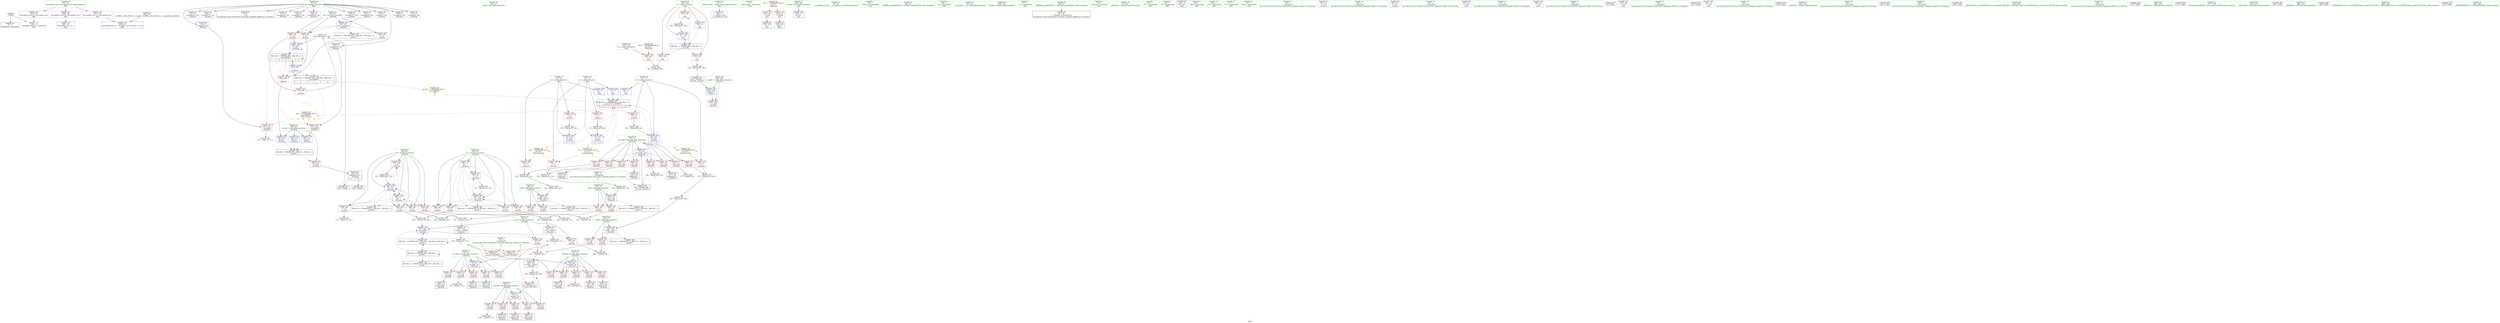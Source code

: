 digraph "SVFG" {
	label="SVFG";

	Node0x558473764f10 [shape=record,color=grey,label="{NodeID: 0\nNullPtr}"];
	Node0x558473764f10 -> Node0x558473787470[style=solid];
	Node0x558473764f10 -> Node0x55847378e0d0[style=solid];
	Node0x558473796490 [shape=record,color=grey,label="{NodeID: 277\n228 = Binary(227, 225, )\n}"];
	Node0x558473796490 -> Node0x55847378ed30[style=solid];
	Node0x558473789240 [shape=record,color=blue,label="{NodeID: 194\n14\<--278\nb\<--dec6\n_Z5solvei\n|{<s0>11|<s1>17}}"];
	Node0x558473789240:s0 -> Node0x5584737a8440[style=dashed,color=red];
	Node0x558473789240:s1 -> Node0x5584737a1c20[style=dashed,color=blue];
	Node0x558473785bf0 [shape=record,color=red,label="{NodeID: 111\n280\<--16\n\<--k\n_Z5solvei\n}"];
	Node0x558473785bf0 -> Node0x55847378a570[style=solid];
	Node0x558473784550 [shape=record,color=green,label="{NodeID: 28\n16\<--17\nk\<--k_field_insensitive\nGlob }"];
	Node0x558473784550 -> Node0x558473785b20[style=solid];
	Node0x558473784550 -> Node0x558473785bf0[style=solid];
	Node0x558473784550 -> Node0x55847378ddd0[style=solid];
	Node0x558473784550 -> Node0x558473789310[style=solid];
	Node0x55847378f4a0 [shape=record,color=black,label="{NodeID: 388\n64 = PHI(206, 284, )\n0th arg _Z4calciiii }"];
	Node0x55847378f4a0 -> Node0x55847378e1d0[style=solid];
	Node0x5584737a4950 [shape=record,color=black,label="{NodeID: 305\nMR_20V_2 = PHI(MR_20V_3, MR_20V_1, MR_20V_1, )\npts\{81 \}\n}"];
	Node0x55847378c440 [shape=record,color=red,label="{NodeID: 139\n209\<--78\n\<--bitA\n_Z4calciiii\n}"];
	Node0x55847378c440 -> Node0x558473797390[style=solid];
	Node0x558473786f00 [shape=record,color=green,label="{NodeID: 56\n316\<--317\nmain\<--main_field_insensitive\n}"];
	Node0x55847378db00 [shape=record,color=red,label="{NodeID: 167\n347\<--323\n\<--i\nmain\n}"];
	Node0x55847378db00 -> Node0x558473794280[style=solid];
	Node0x5584737886e0 [shape=record,color=purple,label="{NodeID: 84\n45\<--4\n\<--_ZStL8__ioinit\n__cxx_global_var_init\n}"];
	Node0x558473782730 [shape=record,color=green,label="{NodeID: 1\n7\<--1\n__dso_handle\<--dummyObj\nGlob }"];
	Node0x558473796610 [shape=record,color=grey,label="{NodeID: 278\n186 = cmp(185, 12, )\n}"];
	Node0x558473789310 [shape=record,color=blue,label="{NodeID: 195\n16\<--281\nk\<--dec7\n_Z5solvei\n|{<s0>11|<s1>17}}"];
	Node0x558473789310:s0 -> Node0x5584737a8520[style=dashed,color=red];
	Node0x558473789310:s1 -> Node0x5584737a1c20[style=dashed,color=blue];
	Node0x558473785cc0 [shape=record,color=red,label="{NodeID: 112\n326\<--28\n\<--stdin\nmain\n}"];
	Node0x558473785cc0 -> Node0x558473788540[style=solid];
	Node0x558473784650 [shape=record,color=green,label="{NodeID: 29\n34\<--38\nllvm.global_ctors\<--llvm.global_ctors_field_insensitive\nGlob }"];
	Node0x558473784650 -> Node0x5584737864d0[style=solid];
	Node0x558473784650 -> Node0x5584737865d0[style=solid];
	Node0x558473784650 -> Node0x5584737856e0[style=solid];
	Node0x55847378f740 [shape=record,color=black,label="{NodeID: 389\n65 = PHI(212, 12, )\n1st arg _Z4calciiii }"];
	Node0x55847378f740 -> Node0x55847378e2a0[style=solid];
	Node0x5584737a4e50 [shape=record,color=black,label="{NodeID: 306\nMR_22V_2 = PHI(MR_22V_3, MR_22V_1, MR_22V_1, )\npts\{83 \}\n}"];
	Node0x55847378c510 [shape=record,color=red,label="{NodeID: 140\n189\<--80\n\<--bitB\n_Z4calciiii\n}"];
	Node0x55847378c510 -> Node0x558473796790[style=solid];
	Node0x558473787000 [shape=record,color=green,label="{NodeID: 57\n319\<--320\nretval\<--retval_field_insensitive\nmain\n}"];
	Node0x558473787000 -> Node0x5584737893e0[style=solid];
	Node0x5584737a9270 [shape=record,color=yellow,style=double,label="{NodeID: 334\n32V_1 = ENCHI(MR_32V_0)\npts\{100000 \}\nFun[_Z5solvei]|{<s0>11|<s1>11|<s2>11|<s3>11}}"];
	Node0x5584737a9270:s0 -> Node0x55847378d480[style=dashed,color=red];
	Node0x5584737a9270:s1 -> Node0x55847378d550[style=dashed,color=red];
	Node0x5584737a9270:s2 -> Node0x55847378e9f0[style=dashed,color=red];
	Node0x5584737a9270:s3 -> Node0x5584737a6750[style=dashed,color=red];
	Node0x55847378dbd0 [shape=record,color=blue,label="{NodeID: 168\n11\<--12\na\<--\nGlob }"];
	Node0x55847378dbd0 -> Node0x5584737a1c20[style=dashed];
	Node0x5584737887b0 [shape=record,color=purple,label="{NodeID: 85\n105\<--8\narrayidx\<--dp\n_Z4calciiii\n}"];
	Node0x5584737827c0 [shape=record,color=green,label="{NodeID: 2\n12\<--1\n\<--dummyObj\nCan only get source location for instruction, argument, global var or function.|{<s0>11|<s1>11|<s2>11}}"];
	Node0x5584737827c0:s0 -> Node0x55847378f740[style=solid,color=red];
	Node0x5584737827c0:s1 -> Node0x55847378f8c0[style=solid,color=red];
	Node0x5584737827c0:s2 -> Node0x55847378fa40[style=solid,color=red];
	Node0x558473796790 [shape=record,color=grey,label="{NodeID: 279\n190 = cmp(188, 189, )\n}"];
	Node0x5584737893e0 [shape=record,color=blue,label="{NodeID: 196\n319\<--12\nretval\<--\nmain\n}"];
	Node0x558473785d90 [shape=record,color=red,label="{NodeID: 113\n332\<--33\n\<--stdout\nmain\n}"];
	Node0x558473785d90 -> Node0x558473788610[style=solid];
	Node0x558473784750 [shape=record,color=green,label="{NodeID: 30\n39\<--40\n__cxx_global_var_init\<--__cxx_global_var_init_field_insensitive\n}"];
	Node0x55847378f8c0 [shape=record,color=black,label="{NodeID: 390\n66 = PHI(218, 12, )\n2nd arg _Z4calciiii }"];
	Node0x55847378f8c0 -> Node0x55847378e370[style=solid];
	Node0x5584737a5350 [shape=record,color=black,label="{NodeID: 307\nMR_24V_2 = PHI(MR_24V_3, MR_24V_1, MR_24V_1, )\npts\{85 \}\n}"];
	Node0x55847378c5e0 [shape=record,color=red,label="{NodeID: 141\n215\<--80\n\<--bitB\n_Z4calciiii\n}"];
	Node0x55847378c5e0 -> Node0x558473797690[style=solid];
	Node0x5584737870d0 [shape=record,color=green,label="{NodeID: 58\n321\<--322\ntc\<--tc_field_insensitive\nmain\n}"];
	Node0x5584737870d0 -> Node0x55847378d890[style=solid];
	Node0x55847378dcd0 [shape=record,color=blue,label="{NodeID: 169\n14\<--12\nb\<--\nGlob }"];
	Node0x55847378dcd0 -> Node0x5584737a1c20[style=dashed];
	Node0x558473788880 [shape=record,color=purple,label="{NodeID: 86\n108\<--8\narrayidx2\<--dp\n_Z4calciiii\n}"];
	Node0x558473782850 [shape=record,color=green,label="{NodeID: 3\n18\<--1\n_ZSt4cout\<--dummyObj\nGlob }"];
	Node0x558473796910 [shape=record,color=grey,label="{NodeID: 280\n202 = cmp(200, 201, )\n}"];
	Node0x5584737894b0 [shape=record,color=blue,label="{NodeID: 197\n323\<--12\ni\<--\nmain\n}"];
	Node0x5584737894b0 -> Node0x5584737a1720[style=dashed];
	Node0x558473785e60 [shape=record,color=red,label="{NodeID: 114\n244\<--68\n\<--retval\n_Z4calciiii\n}"];
	Node0x558473785e60 -> Node0x558473788470[style=solid];
	Node0x558473784850 [shape=record,color=green,label="{NodeID: 31\n43\<--44\n_ZNSt8ios_base4InitC1Ev\<--_ZNSt8ios_base4InitC1Ev_field_insensitive\n}"];
	Node0x55847378fa40 [shape=record,color=black,label="{NodeID: 391\n67 = PHI(224, 12, )\n3rd arg _Z4calciiii }"];
	Node0x55847378fa40 -> Node0x55847378e440[style=solid];
	Node0x5584737a5850 [shape=record,color=black,label="{NodeID: 308\nMR_26V_2 = PHI(MR_26V_4, MR_26V_1, MR_26V_1, )\npts\{87 \}\n}"];
	Node0x55847378c6b0 [shape=record,color=red,label="{NodeID: 142\n201\<--82\n\<--bitK\n_Z4calciiii\n}"];
	Node0x55847378c6b0 -> Node0x558473796910[style=solid];
	Node0x5584737871a0 [shape=record,color=green,label="{NodeID: 59\n323\<--324\ni\<--i_field_insensitive\nmain\n}"];
	Node0x5584737871a0 -> Node0x55847378d960[style=solid];
	Node0x5584737871a0 -> Node0x55847378da30[style=solid];
	Node0x5584737871a0 -> Node0x55847378db00[style=solid];
	Node0x5584737871a0 -> Node0x5584737894b0[style=solid];
	Node0x5584737871a0 -> Node0x558473789580[style=solid];
	Node0x55847378ddd0 [shape=record,color=blue,label="{NodeID: 170\n16\<--12\nk\<--\nGlob }"];
	Node0x55847378ddd0 -> Node0x5584737a1c20[style=dashed];
	Node0x558473788950 [shape=record,color=purple,label="{NodeID: 87\n111\<--8\narrayidx4\<--dp\n_Z4calciiii\n}"];
	Node0x5584737828e0 [shape=record,color=green,label="{NodeID: 4\n19\<--1\n.str\<--dummyObj\nGlob }"];
	Node0x558473796a90 [shape=record,color=grey,label="{NodeID: 281\n198 = cmp(197, 12, )\n}"];
	Node0x558473789580 [shape=record,color=blue,label="{NodeID: 198\n323\<--348\ni\<--inc\nmain\n}"];
	Node0x558473789580 -> Node0x5584737a1720[style=dashed];
	Node0x55847378b0c0 [shape=record,color=red,label="{NodeID: 115\n96\<--70\n\<--pos.addr\n_Z4calciiii\n}"];
	Node0x55847378b0c0 -> Node0x558473796d90[style=solid];
	Node0x558473784950 [shape=record,color=green,label="{NodeID: 32\n49\<--50\n__cxa_atexit\<--__cxa_atexit_field_insensitive\n}"];
	Node0x55847378fbc0 [shape=record,color=black,label="{NodeID: 392\n249 = PHI(344, )\n0th arg _Z5solvei }"];
	Node0x55847378fbc0 -> Node0x5584737890a0[style=solid];
	Node0x5584737a5d50 [shape=record,color=black,label="{NodeID: 309\nMR_28V_2 = PHI(MR_28V_3, MR_28V_1, MR_28V_1, )\npts\{89 \}\n}"];
	Node0x55847378c780 [shape=record,color=red,label="{NodeID: 143\n221\<--82\n\<--bitK\n_Z4calciiii\n}"];
	Node0x55847378c780 -> Node0x558473797810[style=solid];
	Node0x558473787270 [shape=record,color=green,label="{NodeID: 60\n330\<--331\nfreopen\<--freopen_field_insensitive\n}"];
	Node0x55847378ded0 [shape=record,color=blue,label="{NodeID: 171\n360\<--35\nllvm.global_ctors_0\<--\nGlob }"];
	Node0x558473788a20 [shape=record,color=purple,label="{NodeID: 88\n114\<--8\narrayidx6\<--dp\n_Z4calciiii\n}"];
	Node0x558473788a20 -> Node0x55847378d480[style=solid];
	Node0x558473783220 [shape=record,color=green,label="{NodeID: 5\n21\<--1\n.str.1\<--dummyObj\nGlob }"];
	Node0x558473796c10 [shape=record,color=grey,label="{NodeID: 282\n116 = cmp(115, 117, )\n}"];
	Node0x55847378b190 [shape=record,color=red,label="{NodeID: 116\n103\<--70\n\<--pos.addr\n_Z4calciiii\n}"];
	Node0x55847378b190 -> Node0x558473787840[style=solid];
	Node0x558473784a50 [shape=record,color=green,label="{NodeID: 33\n48\<--54\n_ZNSt8ios_base4InitD1Ev\<--_ZNSt8ios_base4InitD1Ev_field_insensitive\n}"];
	Node0x558473784a50 -> Node0x558473787740[style=solid];
	Node0x5584737a6250 [shape=record,color=black,label="{NodeID: 310\nMR_30V_2 = PHI(MR_30V_3, MR_30V_1, MR_30V_1, )\npts\{91 \}\n}"];
	Node0x55847378c850 [shape=record,color=red,label="{NodeID: 144\n163\<--84\n\<--res\n_Z4calciiii\n}"];
	Node0x55847378c850 -> Node0x55847378e9f0[style=solid];
	Node0x558473787370 [shape=record,color=green,label="{NodeID: 61\n36\<--356\n_GLOBAL__sub_I_Nerevar_1_1.cpp\<--_GLOBAL__sub_I_Nerevar_1_1.cpp_field_insensitive\n}"];
	Node0x558473787370 -> Node0x55847378dfd0[style=solid];
	Node0x55847378dfd0 [shape=record,color=blue,label="{NodeID: 172\n361\<--36\nllvm.global_ctors_1\<--_GLOBAL__sub_I_Nerevar_1_1.cpp\nGlob }"];
	Node0x558473788af0 [shape=record,color=purple,label="{NodeID: 89\n121\<--8\narrayidx10\<--dp\n_Z4calciiii\n}"];
	Node0x5584737832b0 [shape=record,color=green,label="{NodeID: 6\n23\<--1\n_ZSt3cin\<--dummyObj\nGlob }"];
	Node0x558473796d90 [shape=record,color=grey,label="{NodeID: 283\n97 = cmp(96, 98, )\n}"];
	Node0x55847378b260 [shape=record,color=red,label="{NodeID: 117\n119\<--70\n\<--pos.addr\n_Z4calciiii\n}"];
	Node0x55847378b260 -> Node0x558473787b80[style=solid];
	Node0x558473784b50 [shape=record,color=green,label="{NodeID: 34\n61\<--62\n_Z4calciiii\<--_Z4calciiii_field_insensitive\n}"];
	Node0x5584737a6750 [shape=record,color=black,label="{NodeID: 311\nMR_32V_2 = PHI(MR_32V_4, MR_32V_1, MR_32V_1, )\npts\{100000 \}\n|{<s0>3|<s1>3|<s2>11}}"];
	Node0x5584737a6750:s0 -> Node0x55847378d620[style=dashed,color=blue];
	Node0x5584737a6750:s1 -> Node0x55847378ed30[style=dashed,color=blue];
	Node0x5584737a6750:s2 -> Node0x5584737ac270[style=dashed,color=blue];
	Node0x55847378c920 [shape=record,color=red,label="{NodeID: 145\n226\<--84\n\<--res\n_Z4calciiii\n}"];
	Node0x55847378c920 -> Node0x55847378d620[style=solid];
	Node0x55847378c920 -> Node0x55847378ed30[style=solid];
	Node0x558473787470 [shape=record,color=black,label="{NodeID: 62\n2\<--3\ndummyVal\<--dummyVal\n}"];
	Node0x55847378e0d0 [shape=record,color=blue, style = dotted,label="{NodeID: 173\n362\<--3\nllvm.global_ctors_2\<--dummyVal\nGlob }"];
	Node0x558473788bc0 [shape=record,color=purple,label="{NodeID: 90\n124\<--8\narrayidx12\<--dp\n_Z4calciiii\n}"];
	Node0x558473783340 [shape=record,color=green,label="{NodeID: 7\n24\<--1\n.str.2\<--dummyObj\nGlob }"];
	Node0x558473796f10 [shape=record,color=grey,label="{NodeID: 284\n175 = cmp(174, 170, )\n}"];
	Node0x55847378b330 [shape=record,color=red,label="{NodeID: 118\n135\<--70\n\<--pos.addr\n_Z4calciiii\n}"];
	Node0x55847378b330 -> Node0x55847378a870[style=solid];
	Node0x558473784c50 [shape=record,color=green,label="{NodeID: 35\n68\<--69\nretval\<--retval_field_insensitive\n_Z4calciiii\n}"];
	Node0x558473784c50 -> Node0x558473785e60[style=solid];
	Node0x558473784c50 -> Node0x55847378e510[style=solid];
	Node0x558473784c50 -> Node0x55847378e5e0[style=solid];
	Node0x558473784c50 -> Node0x55847378efa0[style=solid];
	Node0x5584737a6c50 [shape=record,color=yellow,style=double,label="{NodeID: 312\n40V_1 = ENCHI(MR_40V_0)\npts\{1 \}\nFun[main]}"];
	Node0x5584737a6c50 -> Node0x558473785cc0[style=dashed];
	Node0x5584737a6c50 -> Node0x558473785d90[style=dashed];
	Node0x55847378c9f0 [shape=record,color=red,label="{NodeID: 146\n240\<--84\n\<--res\n_Z4calciiii\n}"];
	Node0x55847378c9f0 -> Node0x55847378d6f0[style=solid];
	Node0x558473787570 [shape=record,color=black,label="{NodeID: 63\n9\<--8\n\<--dp\nCan only get source location for instruction, argument, global var or function.}"];
	Node0x55847378e1d0 [shape=record,color=blue,label="{NodeID: 174\n70\<--64\npos.addr\<--pos\n_Z4calciiii\n}"];
	Node0x55847378e1d0 -> Node0x55847378b0c0[style=dashed];
	Node0x55847378e1d0 -> Node0x55847378b190[style=dashed];
	Node0x55847378e1d0 -> Node0x55847378b260[style=dashed];
	Node0x55847378e1d0 -> Node0x55847378b330[style=dashed];
	Node0x55847378e1d0 -> Node0x55847378b400[style=dashed];
	Node0x55847378e1d0 -> Node0x55847378b4d0[style=dashed];
	Node0x55847378e1d0 -> Node0x55847378b5a0[style=dashed];
	Node0x55847378e1d0 -> Node0x55847378b670[style=dashed];
	Node0x558473788c90 [shape=record,color=purple,label="{NodeID: 91\n127\<--8\narrayidx14\<--dp\n_Z4calciiii\n}"];
	Node0x5584737833d0 [shape=record,color=green,label="{NodeID: 8\n26\<--1\n.str.3\<--dummyObj\nGlob }"];
	Node0x558473797090 [shape=record,color=grey,label="{NodeID: 285\n169 = cmp(168, 170, )\n}"];
	Node0x55847378b400 [shape=record,color=red,label="{NodeID: 119\n141\<--70\n\<--pos.addr\n_Z4calciiii\n}"];
	Node0x55847378b400 -> Node0x55847378a0f0[style=solid];
	Node0x558473784d20 [shape=record,color=green,label="{NodeID: 36\n70\<--71\npos.addr\<--pos.addr_field_insensitive\n_Z4calciiii\n}"];
	Node0x558473784d20 -> Node0x55847378b0c0[style=solid];
	Node0x558473784d20 -> Node0x55847378b190[style=solid];
	Node0x558473784d20 -> Node0x55847378b260[style=solid];
	Node0x558473784d20 -> Node0x55847378b330[style=solid];
	Node0x558473784d20 -> Node0x55847378b400[style=solid];
	Node0x558473784d20 -> Node0x55847378b4d0[style=solid];
	Node0x558473784d20 -> Node0x55847378b5a0[style=solid];
	Node0x558473784d20 -> Node0x55847378b670[style=solid];
	Node0x558473784d20 -> Node0x55847378e1d0[style=solid];
	Node0x55847378cac0 [shape=record,color=red,label="{NodeID: 147\n168\<--86\n\<--xa\n_Z4calciiii\n}"];
	Node0x55847378cac0 -> Node0x558473797090[style=solid];
	Node0x558473787670 [shape=record,color=black,label="{NodeID: 64\n318\<--12\nmain_ret\<--\nmain\n}"];
	Node0x55847378e2a0 [shape=record,color=blue,label="{NodeID: 175\n72\<--65\nfa.addr\<--fa\n_Z4calciiii\n}"];
	Node0x55847378e2a0 -> Node0x55847378b740[style=dashed];
	Node0x55847378e2a0 -> Node0x55847378b810[style=dashed];
	Node0x55847378e2a0 -> Node0x55847378b8e0[style=dashed];
	Node0x55847378e2a0 -> Node0x55847378b9b0[style=dashed];
	Node0x55847378e2a0 -> Node0x55847378ba80[style=dashed];
	Node0x558473788d60 [shape=record,color=purple,label="{NodeID: 92\n130\<--8\narrayidx16\<--dp\n_Z4calciiii\n}"];
	Node0x558473788d60 -> Node0x55847378d550[style=solid];
	Node0x558473783460 [shape=record,color=green,label="{NodeID: 9\n28\<--1\nstdin\<--dummyObj\nGlob }"];
	Node0x558473797210 [shape=record,color=grey,label="{NodeID: 286\n341 = cmp(339, 340, )\n}"];
	Node0x55847378b4d0 [shape=record,color=red,label="{NodeID: 120\n146\<--70\n\<--pos.addr\n_Z4calciiii\n}"];
	Node0x55847378b4d0 -> Node0x55847378ab70[style=solid];
	Node0x558473784df0 [shape=record,color=green,label="{NodeID: 37\n72\<--73\nfa.addr\<--fa.addr_field_insensitive\n_Z4calciiii\n}"];
	Node0x558473784df0 -> Node0x55847378b740[style=solid];
	Node0x558473784df0 -> Node0x55847378b810[style=solid];
	Node0x558473784df0 -> Node0x55847378b8e0[style=solid];
	Node0x558473784df0 -> Node0x55847378b9b0[style=solid];
	Node0x558473784df0 -> Node0x55847378ba80[style=solid];
	Node0x558473784df0 -> Node0x55847378e2a0[style=solid];
	Node0x5584737a7850 [shape=record,color=yellow,style=double,label="{NodeID: 314\n44V_1 = ENCHI(MR_44V_0)\npts\{322 \}\nFun[main]}"];
	Node0x5584737a7850 -> Node0x55847378d890[style=dashed];
	Node0x55847378cb90 [shape=record,color=red,label="{NodeID: 148\n180\<--86\n\<--xa\n_Z4calciiii\n}"];
	Node0x55847378cb90 -> Node0x558473797990[style=solid];
	Node0x558473787740 [shape=record,color=black,label="{NodeID: 65\n47\<--48\n\<--_ZNSt8ios_base4InitD1Ev\nCan only get source location for instruction, argument, global var or function.}"];
	Node0x558473793980 [shape=record,color=grey,label="{NodeID: 259\n143 = Binary(142, 138, )\n}"];
	Node0x558473793980 -> Node0x55847378e780[style=solid];
	Node0x55847378e370 [shape=record,color=blue,label="{NodeID: 176\n74\<--66\nfb.addr\<--fb\n_Z4calciiii\n}"];
	Node0x55847378e370 -> Node0x55847378bb50[style=dashed];
	Node0x55847378e370 -> Node0x55847378bc20[style=dashed];
	Node0x55847378e370 -> Node0x55847378bcf0[style=dashed];
	Node0x55847378e370 -> Node0x55847378bdc0[style=dashed];
	Node0x55847378e370 -> Node0x55847378be90[style=dashed];
	Node0x558473788e30 [shape=record,color=purple,label="{NodeID: 93\n152\<--8\narrayidx23\<--dp\n_Z4calciiii\n}"];
	Node0x5584737834f0 [shape=record,color=green,label="{NodeID: 10\n29\<--1\n.str.4\<--dummyObj\nGlob }"];
	Node0x558473797390 [shape=record,color=grey,label="{NodeID: 287\n210 = cmp(208, 209, )\n}"];
	Node0x558473797390 -> Node0x558473788200[style=solid];
	Node0x55847378b5a0 [shape=record,color=red,label="{NodeID: 121\n150\<--70\n\<--pos.addr\n_Z4calciiii\n}"];
	Node0x55847378b5a0 -> Node0x558473787ec0[style=solid];
	Node0x558473784ec0 [shape=record,color=green,label="{NodeID: 38\n74\<--75\nfb.addr\<--fb.addr_field_insensitive\n_Z4calciiii\n}"];
	Node0x558473784ec0 -> Node0x55847378bb50[style=solid];
	Node0x558473784ec0 -> Node0x55847378bc20[style=solid];
	Node0x558473784ec0 -> Node0x55847378bcf0[style=solid];
	Node0x558473784ec0 -> Node0x55847378bdc0[style=solid];
	Node0x558473784ec0 -> Node0x55847378be90[style=solid];
	Node0x558473784ec0 -> Node0x55847378e370[style=solid];
	Node0x55847378cc60 [shape=record,color=red,label="{NodeID: 149\n193\<--86\n\<--xa\n_Z4calciiii\n}"];
	Node0x55847378cc60 -> Node0x558473793b00[style=solid];
	Node0x558473787840 [shape=record,color=black,label="{NodeID: 66\n104\<--103\nidxprom\<--\n_Z4calciiii\n}"];
	Node0x558473793b00 [shape=record,color=grey,label="{NodeID: 260\n195 = Binary(193, 194, )\n}"];
	Node0x558473793b00 -> Node0x55847378ec60[style=solid];
	Node0x55847378e440 [shape=record,color=blue,label="{NodeID: 177\n76\<--67\nfk.addr\<--fk\n_Z4calciiii\n}"];
	Node0x55847378e440 -> Node0x55847378bf60[style=dashed];
	Node0x55847378e440 -> Node0x55847378c030[style=dashed];
	Node0x55847378e440 -> Node0x55847378c100[style=dashed];
	Node0x55847378e440 -> Node0x55847378c1d0[style=dashed];
	Node0x55847378e440 -> Node0x55847378c2a0[style=dashed];
	Node0x558473788f00 [shape=record,color=purple,label="{NodeID: 94\n155\<--8\narrayidx25\<--dp\n_Z4calciiii\n}"];
	Node0x558473783580 [shape=record,color=green,label="{NodeID: 11\n31\<--1\n.str.5\<--dummyObj\nGlob }"];
	Node0x558473797510 [shape=record,color=grey,label="{NodeID: 288\n178 = cmp(177, 12, )\n}"];
	Node0x55847378b670 [shape=record,color=red,label="{NodeID: 122\n205\<--70\n\<--pos.addr\n_Z4calciiii\n}"];
	Node0x55847378b670 -> Node0x558473793c80[style=solid];
	Node0x558473784f90 [shape=record,color=green,label="{NodeID: 39\n76\<--77\nfk.addr\<--fk.addr_field_insensitive\n_Z4calciiii\n}"];
	Node0x558473784f90 -> Node0x55847378bf60[style=solid];
	Node0x558473784f90 -> Node0x55847378c030[style=solid];
	Node0x558473784f90 -> Node0x55847378c100[style=solid];
	Node0x558473784f90 -> Node0x55847378c1d0[style=solid];
	Node0x558473784f90 -> Node0x55847378c2a0[style=solid];
	Node0x558473784f90 -> Node0x55847378e440[style=solid];
	Node0x55847378cd30 [shape=record,color=red,label="{NodeID: 150\n208\<--86\n\<--xa\n_Z4calciiii\n}"];
	Node0x55847378cd30 -> Node0x558473797390[style=solid];
	Node0x558473787910 [shape=record,color=black,label="{NodeID: 67\n107\<--106\nidxprom1\<--\n_Z4calciiii\n}"];
	Node0x558473793c80 [shape=record,color=grey,label="{NodeID: 261\n206 = Binary(205, 138, )\n|{<s0>3}}"];
	Node0x558473793c80:s0 -> Node0x55847378f4a0[style=solid,color=red];
	Node0x55847378e510 [shape=record,color=blue,label="{NodeID: 178\n68\<--101\nretval\<--\n_Z4calciiii\n}"];
	Node0x55847378e510 -> Node0x5584737a3f50[style=dashed];
	Node0x558473788fd0 [shape=record,color=purple,label="{NodeID: 95\n158\<--8\narrayidx27\<--dp\n_Z4calciiii\n}"];
	Node0x558473783610 [shape=record,color=green,label="{NodeID: 12\n33\<--1\nstdout\<--dummyObj\nGlob }"];
	Node0x558473797690 [shape=record,color=grey,label="{NodeID: 289\n216 = cmp(214, 215, )\n}"];
	Node0x558473797690 -> Node0x5584737882d0[style=solid];
	Node0x55847378b740 [shape=record,color=red,label="{NodeID: 123\n106\<--72\n\<--fa.addr\n_Z4calciiii\n}"];
	Node0x55847378b740 -> Node0x558473787910[style=solid];
	Node0x558473785060 [shape=record,color=green,label="{NodeID: 40\n78\<--79\nbitA\<--bitA_field_insensitive\n_Z4calciiii\n}"];
	Node0x558473785060 -> Node0x55847378c370[style=solid];
	Node0x558473785060 -> Node0x55847378c440[style=solid];
	Node0x558473785060 -> Node0x55847378e6b0[style=solid];
	Node0x5584737a8330 [shape=record,color=yellow,style=double,label="{NodeID: 317\n2V_1 = ENCHI(MR_2V_0)\npts\{13 \}\nFun[_Z4calciiii]|{|<s1>3}}"];
	Node0x5584737a8330 -> Node0x5584737857e0[style=dashed];
	Node0x5584737a8330:s1 -> Node0x5584737a8330[style=dashed,color=red];
	Node0x55847378ce00 [shape=record,color=red,label="{NodeID: 151\n236\<--86\n\<--xa\n_Z4calciiii\n}"];
	Node0x55847378ce00 -> Node0x55847378ae70[style=solid];
	Node0x5584737879e0 [shape=record,color=black,label="{NodeID: 68\n110\<--109\nidxprom3\<--\n_Z4calciiii\n}"];
	Node0x558473793e00 [shape=record,color=grey,label="{NodeID: 262\n218 = Binary(213, 217, )\n|{<s0>3}}"];
	Node0x558473793e00:s0 -> Node0x55847378f8c0[style=solid,color=red];
	Node0x55847378e5e0 [shape=record,color=blue,label="{NodeID: 179\n68\<--131\nretval\<--\n_Z4calciiii\n}"];
	Node0x55847378e5e0 -> Node0x5584737a3f50[style=dashed];
	Node0x558473785f20 [shape=record,color=purple,label="{NodeID: 96\n161\<--8\narrayidx29\<--dp\n_Z4calciiii\n}"];
	Node0x558473785f20 -> Node0x55847378e920[style=solid];
	Node0x5584737836d0 [shape=record,color=green,label="{NodeID: 13\n35\<--1\n\<--dummyObj\nCan only get source location for instruction, argument, global var or function.}"];
	Node0x558473797810 [shape=record,color=grey,label="{NodeID: 290\n222 = cmp(220, 221, )\n}"];
	Node0x558473797810 -> Node0x5584737883a0[style=solid];
	Node0x55847378b810 [shape=record,color=red,label="{NodeID: 124\n122\<--72\n\<--fa.addr\n_Z4calciiii\n}"];
	Node0x55847378b810 -> Node0x558473787c50[style=solid];
	Node0x558473785130 [shape=record,color=green,label="{NodeID: 41\n80\<--81\nbitB\<--bitB_field_insensitive\n_Z4calciiii\n}"];
	Node0x558473785130 -> Node0x55847378c510[style=solid];
	Node0x558473785130 -> Node0x55847378c5e0[style=solid];
	Node0x558473785130 -> Node0x55847378e780[style=solid];
	Node0x5584737a8440 [shape=record,color=yellow,style=double,label="{NodeID: 318\n4V_1 = ENCHI(MR_4V_0)\npts\{15 \}\nFun[_Z4calciiii]|{|<s1>3}}"];
	Node0x5584737a8440 -> Node0x558473785980[style=dashed];
	Node0x5584737a8440:s1 -> Node0x5584737a8440[style=dashed,color=red];
	Node0x55847378ced0 [shape=record,color=red,label="{NodeID: 152\n174\<--88\n\<--xb\n_Z4calciiii\n}"];
	Node0x55847378ced0 -> Node0x558473796f10[style=solid];
	Node0x558473787ab0 [shape=record,color=black,label="{NodeID: 69\n113\<--112\nidxprom5\<--\n_Z4calciiii\n}"];
	Node0x558473793f80 [shape=record,color=grey,label="{NodeID: 263\n275 = Binary(274, 98, )\n}"];
	Node0x558473793f80 -> Node0x558473789170[style=solid];
	Node0x55847378e6b0 [shape=record,color=blue,label="{NodeID: 180\n78\<--137\nbitA\<--and\n_Z4calciiii\n}"];
	Node0x55847378e6b0 -> Node0x55847378c370[style=dashed];
	Node0x55847378e6b0 -> Node0x55847378c440[style=dashed];
	Node0x55847378e6b0 -> Node0x5584737a4450[style=dashed];
	Node0x558473785ff0 [shape=record,color=purple,label="{NodeID: 97\n253\<--19\n\<--.str\n_Z5solvei\n}"];
	Node0x558473783790 [shape=record,color=green,label="{NodeID: 14\n98\<--1\n\<--dummyObj\nCan only get source location for instruction, argument, global var or function.}"];
	Node0x5584737ac270 [shape=record,color=yellow,style=double,label="{NodeID: 374\n32V_2 = CSCHI(MR_32V_1)\npts\{100000 \}\nCS[]|{<s0>17}}"];
	Node0x5584737ac270:s0 -> Node0x5584737a1c20[style=dashed,color=blue];
	Node0x558473797990 [shape=record,color=grey,label="{NodeID: 291\n182 = cmp(180, 181, )\n}"];
	Node0x55847378b8e0 [shape=record,color=red,label="{NodeID: 125\n153\<--72\n\<--fa.addr\n_Z4calciiii\n}"];
	Node0x55847378b8e0 -> Node0x558473787f90[style=solid];
	Node0x558473785200 [shape=record,color=green,label="{NodeID: 42\n82\<--83\nbitK\<--bitK_field_insensitive\n_Z4calciiii\n}"];
	Node0x558473785200 -> Node0x55847378c6b0[style=solid];
	Node0x558473785200 -> Node0x55847378c780[style=solid];
	Node0x558473785200 -> Node0x55847378e850[style=solid];
	Node0x5584737a8520 [shape=record,color=yellow,style=double,label="{NodeID: 319\n6V_1 = ENCHI(MR_6V_0)\npts\{17 \}\nFun[_Z4calciiii]|{|<s1>3}}"];
	Node0x5584737a8520 -> Node0x558473785b20[style=dashed];
	Node0x5584737a8520:s1 -> Node0x5584737a8520[style=dashed,color=red];
	Node0x55847378cfa0 [shape=record,color=red,label="{NodeID: 153\n188\<--88\n\<--xb\n_Z4calciiii\n}"];
	Node0x55847378cfa0 -> Node0x558473796790[style=solid];
	Node0x558473787b80 [shape=record,color=black,label="{NodeID: 70\n120\<--119\nidxprom9\<--\n_Z4calciiii\n}"];
	Node0x558473794100 [shape=record,color=grey,label="{NodeID: 264\n344 = Binary(343, 138, )\n|{<s0>17}}"];
	Node0x558473794100:s0 -> Node0x55847378fbc0[style=solid,color=red];
	Node0x55847378e780 [shape=record,color=blue,label="{NodeID: 181\n80\<--143\nbitB\<--and19\n_Z4calciiii\n}"];
	Node0x55847378e780 -> Node0x55847378c510[style=dashed];
	Node0x55847378e780 -> Node0x55847378c5e0[style=dashed];
	Node0x55847378e780 -> Node0x5584737a4950[style=dashed];
	Node0x5584737860c0 [shape=record,color=purple,label="{NodeID: 98\n261\<--21\n\<--.str.1\n_Z5solvei\n}"];
	Node0x558473783850 [shape=record,color=green,label="{NodeID: 15\n101\<--1\n\<--dummyObj\nCan only get source location for instruction, argument, global var or function.}"];
	Node0x55847378b9b0 [shape=record,color=red,label="{NodeID: 126\n177\<--72\n\<--fa.addr\n_Z4calciiii\n}"];
	Node0x55847378b9b0 -> Node0x558473797510[style=solid];
	Node0x5584737852d0 [shape=record,color=green,label="{NodeID: 43\n84\<--85\nres\<--res_field_insensitive\n_Z4calciiii\n}"];
	Node0x5584737852d0 -> Node0x55847378c850[style=solid];
	Node0x5584737852d0 -> Node0x55847378c920[style=solid];
	Node0x5584737852d0 -> Node0x55847378c9f0[style=solid];
	Node0x5584737852d0 -> Node0x55847378e920[style=solid];
	Node0x55847378d070 [shape=record,color=red,label="{NodeID: 154\n194\<--88\n\<--xb\n_Z4calciiii\n}"];
	Node0x55847378d070 -> Node0x558473793b00[style=solid];
	Node0x558473787c50 [shape=record,color=black,label="{NodeID: 71\n123\<--122\nidxprom11\<--\n_Z4calciiii\n}"];
	Node0x558473794280 [shape=record,color=grey,label="{NodeID: 265\n348 = Binary(347, 138, )\n}"];
	Node0x558473794280 -> Node0x558473789580[style=solid];
	Node0x55847378e850 [shape=record,color=blue,label="{NodeID: 182\n82\<--148\nbitK\<--and21\n_Z4calciiii\n}"];
	Node0x55847378e850 -> Node0x55847378c6b0[style=dashed];
	Node0x55847378e850 -> Node0x55847378c780[style=dashed];
	Node0x55847378e850 -> Node0x5584737a4e50[style=dashed];
	Node0x558473786190 [shape=record,color=purple,label="{NodeID: 99\n327\<--24\n\<--.str.2\nmain\n}"];
	Node0x558473783950 [shape=record,color=green,label="{NodeID: 16\n117\<--1\n\<--dummyObj\nCan only get source location for instruction, argument, global var or function.}"];
	Node0x5584737bb2a0 [shape=record,color=black,label="{NodeID: 376\n225 = PHI(63, )\n}"];
	Node0x5584737bb2a0 -> Node0x558473796490[style=solid];
	Node0x55847378ba80 [shape=record,color=red,label="{NodeID: 127\n207\<--72\n\<--fa.addr\n_Z4calciiii\n}"];
	Node0x55847378ba80 -> Node0x55847378a270[style=solid];
	Node0x5584737853a0 [shape=record,color=green,label="{NodeID: 44\n86\<--87\nxa\<--xa_field_insensitive\n_Z4calciiii\n}"];
	Node0x5584737853a0 -> Node0x55847378cac0[style=solid];
	Node0x5584737853a0 -> Node0x55847378cb90[style=solid];
	Node0x5584737853a0 -> Node0x55847378cc60[style=solid];
	Node0x5584737853a0 -> Node0x55847378cd30[style=solid];
	Node0x5584737853a0 -> Node0x55847378ce00[style=solid];
	Node0x5584737853a0 -> Node0x55847378eac0[style=solid];
	Node0x5584737853a0 -> Node0x55847378eed0[style=solid];
	Node0x55847378d140 [shape=record,color=red,label="{NodeID: 155\n214\<--88\n\<--xb\n_Z4calciiii\n}"];
	Node0x55847378d140 -> Node0x558473797690[style=solid];
	Node0x558473787d20 [shape=record,color=black,label="{NodeID: 72\n126\<--125\nidxprom13\<--\n_Z4calciiii\n}"];
	Node0x55847378a0f0 [shape=record,color=grey,label="{NodeID: 266\n142 = Binary(140, 141, )\n}"];
	Node0x55847378a0f0 -> Node0x558473793980[style=solid];
	Node0x55847378e920 [shape=record,color=blue,label="{NodeID: 183\n84\<--161\nres\<--arrayidx29\n_Z4calciiii\n}"];
	Node0x55847378e920 -> Node0x55847378c850[style=dashed];
	Node0x55847378e920 -> Node0x55847378c920[style=dashed];
	Node0x55847378e920 -> Node0x55847378c9f0[style=dashed];
	Node0x55847378e920 -> Node0x5584737a5350[style=dashed];
	Node0x558473786260 [shape=record,color=purple,label="{NodeID: 100\n328\<--26\n\<--.str.3\nmain\n}"];
	Node0x558473783a50 [shape=record,color=green,label="{NodeID: 17\n138\<--1\n\<--dummyObj\nCan only get source location for instruction, argument, global var or function.}"];
	Node0x5584737bb490 [shape=record,color=black,label="{NodeID: 377\n46 = PHI()\n}"];
	Node0x5584737a1220 [shape=record,color=black,label="{NodeID: 294\nMR_32V_5 = PHI(MR_32V_6, MR_32V_4, )\npts\{100000 \}\n|{|<s3>3|<s4>3|<s5>3|<s6>3}}"];
	Node0x5584737a1220 -> Node0x55847378d6f0[style=dashed];
	Node0x5584737a1220 -> Node0x5584737a1220[style=dashed];
	Node0x5584737a1220 -> Node0x5584737a6750[style=dashed];
	Node0x5584737a1220:s3 -> Node0x55847378d480[style=dashed,color=red];
	Node0x5584737a1220:s4 -> Node0x55847378d550[style=dashed,color=red];
	Node0x5584737a1220:s5 -> Node0x55847378e9f0[style=dashed,color=red];
	Node0x5584737a1220:s6 -> Node0x5584737a6750[style=dashed,color=red];
	Node0x55847378bb50 [shape=record,color=red,label="{NodeID: 128\n109\<--74\n\<--fb.addr\n_Z4calciiii\n}"];
	Node0x55847378bb50 -> Node0x5584737879e0[style=solid];
	Node0x558473785470 [shape=record,color=green,label="{NodeID: 45\n88\<--89\nxb\<--xb_field_insensitive\n_Z4calciiii\n}"];
	Node0x558473785470 -> Node0x55847378ced0[style=solid];
	Node0x558473785470 -> Node0x55847378cfa0[style=solid];
	Node0x558473785470 -> Node0x55847378d070[style=solid];
	Node0x558473785470 -> Node0x55847378d140[style=solid];
	Node0x558473785470 -> Node0x55847378d210[style=solid];
	Node0x558473785470 -> Node0x55847378eb90[style=solid];
	Node0x558473785470 -> Node0x55847378ee00[style=solid];
	Node0x55847378d210 [shape=record,color=red,label="{NodeID: 156\n231\<--88\n\<--xb\n_Z4calciiii\n}"];
	Node0x55847378d210 -> Node0x55847378acf0[style=solid];
	Node0x558473787df0 [shape=record,color=black,label="{NodeID: 73\n129\<--128\nidxprom15\<--\n_Z4calciiii\n}"];
	Node0x55847378a270 [shape=record,color=grey,label="{NodeID: 267\n212 = Binary(207, 211, )\n|{<s0>3}}"];
	Node0x55847378a270:s0 -> Node0x55847378f740[style=solid,color=red];
	Node0x55847378e9f0 [shape=record,color=blue,label="{NodeID: 184\n163\<--165\n\<--\n_Z4calciiii\n}"];
	Node0x55847378e9f0 -> Node0x55847378d6f0[style=dashed];
	Node0x55847378e9f0 -> Node0x5584737a1220[style=dashed];
	Node0x55847378e9f0 -> Node0x5584737a6750[style=dashed];
	Node0x558473786330 [shape=record,color=purple,label="{NodeID: 101\n333\<--29\n\<--.str.4\nmain\n}"];
	Node0x558473783b50 [shape=record,color=green,label="{NodeID: 18\n165\<--1\n\<--dummyObj\nCan only get source location for instruction, argument, global var or function.}"];
	Node0x5584737bb560 [shape=record,color=black,label="{NodeID: 378\n254 = PHI()\n}"];
	Node0x5584737a1720 [shape=record,color=black,label="{NodeID: 295\nMR_46V_3 = PHI(MR_46V_4, MR_46V_2, )\npts\{324 \}\n}"];
	Node0x5584737a1720 -> Node0x55847378d960[style=dashed];
	Node0x5584737a1720 -> Node0x55847378da30[style=dashed];
	Node0x5584737a1720 -> Node0x55847378db00[style=dashed];
	Node0x5584737a1720 -> Node0x558473789580[style=dashed];
	Node0x55847378bc20 [shape=record,color=red,label="{NodeID: 129\n125\<--74\n\<--fb.addr\n_Z4calciiii\n}"];
	Node0x55847378bc20 -> Node0x558473787d20[style=solid];
	Node0x558473785540 [shape=record,color=green,label="{NodeID: 46\n90\<--91\nxk\<--xk_field_insensitive\n_Z4calciiii\n}"];
	Node0x558473785540 -> Node0x55847378d2e0[style=solid];
	Node0x558473785540 -> Node0x55847378d3b0[style=solid];
	Node0x558473785540 -> Node0x55847378ec60[style=solid];
	Node0x55847378d2e0 [shape=record,color=red,label="{NodeID: 157\n200\<--90\n\<--xk\n_Z4calciiii\n}"];
	Node0x55847378d2e0 -> Node0x558473796910[style=solid];
	Node0x558473787ec0 [shape=record,color=black,label="{NodeID: 74\n151\<--150\nidxprom22\<--\n_Z4calciiii\n}"];
	Node0x55847378a3f0 [shape=record,color=grey,label="{NodeID: 268\n278 = Binary(277, 98, )\n}"];
	Node0x55847378a3f0 -> Node0x558473789240[style=solid];
	Node0x55847378eac0 [shape=record,color=blue,label="{NodeID: 185\n86\<--12\nxa\<--\n_Z4calciiii\n}"];
	Node0x55847378eac0 -> Node0x55847378cac0[style=dashed];
	Node0x55847378eac0 -> Node0x55847378cb90[style=dashed];
	Node0x55847378eac0 -> Node0x55847378cc60[style=dashed];
	Node0x55847378eac0 -> Node0x55847378cd30[style=dashed];
	Node0x55847378eac0 -> Node0x55847378ce00[style=dashed];
	Node0x55847378eac0 -> Node0x55847378eed0[style=dashed];
	Node0x55847378eac0 -> Node0x5584737a5850[style=dashed];
	Node0x558473786400 [shape=record,color=purple,label="{NodeID: 102\n334\<--31\n\<--.str.5\nmain\n}"];
	Node0x558473783c50 [shape=record,color=green,label="{NodeID: 19\n170\<--1\n\<--dummyObj\nCan only get source location for instruction, argument, global var or function.}"];
	Node0x5584737bb630 [shape=record,color=black,label="{NodeID: 379\n258 = PHI()\n}"];
	Node0x5584737a1c20 [shape=record,color=black,label="{NodeID: 296\nMR_48V_2 = PHI(MR_48V_3, MR_48V_1, )\npts\{13 15 17 100000 \}\n|{<s0>17|<s1>17|<s2>17|<s3>17|<s4>17|<s5>17|<s6>17}}"];
	Node0x5584737a1c20:s0 -> Node0x5584737858b0[style=dashed,color=red];
	Node0x5584737a1c20:s1 -> Node0x558473785a50[style=dashed,color=red];
	Node0x5584737a1c20:s2 -> Node0x558473785bf0[style=dashed,color=red];
	Node0x5584737a1c20:s3 -> Node0x558473789170[style=dashed,color=red];
	Node0x5584737a1c20:s4 -> Node0x558473789240[style=dashed,color=red];
	Node0x5584737a1c20:s5 -> Node0x558473789310[style=dashed,color=red];
	Node0x5584737a1c20:s6 -> Node0x5584737a9270[style=dashed,color=red];
	Node0x55847378bcf0 [shape=record,color=red,label="{NodeID: 130\n156\<--74\n\<--fb.addr\n_Z4calciiii\n}"];
	Node0x55847378bcf0 -> Node0x558473788060[style=solid];
	Node0x558473785610 [shape=record,color=green,label="{NodeID: 47\n246\<--247\n_Z5solvei\<--_Z5solvei_field_insensitive\n}"];
	Node0x55847378d3b0 [shape=record,color=red,label="{NodeID: 158\n220\<--90\n\<--xk\n_Z4calciiii\n}"];
	Node0x55847378d3b0 -> Node0x558473797810[style=solid];
	Node0x558473787f90 [shape=record,color=black,label="{NodeID: 75\n154\<--153\nidxprom24\<--\n_Z4calciiii\n}"];
	Node0x55847378a570 [shape=record,color=grey,label="{NodeID: 269\n281 = Binary(280, 98, )\n}"];
	Node0x55847378a570 -> Node0x558473789310[style=solid];
	Node0x55847378eb90 [shape=record,color=blue,label="{NodeID: 186\n88\<--12\nxb\<--\n_Z4calciiii\n}"];
	Node0x55847378eb90 -> Node0x55847378ced0[style=dashed];
	Node0x55847378eb90 -> Node0x55847378cfa0[style=dashed];
	Node0x55847378eb90 -> Node0x55847378d070[style=dashed];
	Node0x55847378eb90 -> Node0x55847378d140[style=dashed];
	Node0x55847378eb90 -> Node0x55847378d210[style=dashed];
	Node0x55847378eb90 -> Node0x55847378eb90[style=dashed];
	Node0x55847378eb90 -> Node0x55847378ee00[style=dashed];
	Node0x55847378eb90 -> Node0x5584737a5d50[style=dashed];
	Node0x5584737864d0 [shape=record,color=purple,label="{NodeID: 103\n360\<--34\nllvm.global_ctors_0\<--llvm.global_ctors\nGlob }"];
	Node0x5584737864d0 -> Node0x55847378ded0[style=solid];
	Node0x558473783d50 [shape=record,color=green,label="{NodeID: 20\n264\<--1\n\<--dummyObj\nCan only get source location for instruction, argument, global var or function.}"];
	Node0x5584737bb700 [shape=record,color=black,label="{NodeID: 380\n262 = PHI()\n}"];
	Node0x5584737a2150 [shape=record,color=black,label="{NodeID: 297\nMR_30V_5 = PHI(MR_30V_6, MR_30V_4, MR_30V_6, MR_30V_4, )\npts\{91 \}\n}"];
	Node0x5584737a2150 -> Node0x55847378ec60[style=dashed];
	Node0x5584737a2150 -> Node0x5584737a2150[style=dashed];
	Node0x5584737a2150 -> Node0x5584737a3550[style=dashed];
	Node0x55847378bdc0 [shape=record,color=red,label="{NodeID: 131\n185\<--74\n\<--fb.addr\n_Z4calciiii\n}"];
	Node0x55847378bdc0 -> Node0x558473796610[style=solid];
	Node0x558473786730 [shape=record,color=green,label="{NodeID: 48\n250\<--251\ntc.addr\<--tc.addr_field_insensitive\n_Z5solvei\n}"];
	Node0x558473786730 -> Node0x55847378d7c0[style=solid];
	Node0x558473786730 -> Node0x5584737890a0[style=solid];
	Node0x55847378d480 [shape=record,color=red,label="{NodeID: 159\n115\<--114\n\<--arrayidx6\n_Z4calciiii\n}"];
	Node0x55847378d480 -> Node0x558473796c10[style=solid];
	Node0x558473788060 [shape=record,color=black,label="{NodeID: 76\n157\<--156\nidxprom26\<--\n_Z4calciiii\n}"];
	Node0x55847378a6f0 [shape=record,color=grey,label="{NodeID: 270\n137 = Binary(136, 138, )\n}"];
	Node0x55847378a6f0 -> Node0x55847378e6b0[style=solid];
	Node0x55847378ec60 [shape=record,color=blue,label="{NodeID: 187\n90\<--195\nxk\<--and43\n_Z4calciiii\n}"];
	Node0x55847378ec60 -> Node0x55847378d2e0[style=dashed];
	Node0x55847378ec60 -> Node0x55847378d3b0[style=dashed];
	Node0x55847378ec60 -> Node0x5584737a2150[style=dashed];
	Node0x5584737865d0 [shape=record,color=purple,label="{NodeID: 104\n361\<--34\nllvm.global_ctors_1\<--llvm.global_ctors\nGlob }"];
	Node0x5584737865d0 -> Node0x55847378dfd0[style=solid];
	Node0x558473783e50 [shape=record,color=green,label="{NodeID: 21\n265\<--1\n\<--dummyObj\nCan only get source location for instruction, argument, global var or function.}"];
	Node0x5584737bb7d0 [shape=record,color=black,label="{NodeID: 381\n269 = PHI()\n}"];
	Node0x55847378be90 [shape=record,color=red,label="{NodeID: 132\n213\<--74\n\<--fb.addr\n_Z4calciiii\n}"];
	Node0x55847378be90 -> Node0x558473793e00[style=solid];
	Node0x558473786800 [shape=record,color=green,label="{NodeID: 49\n255\<--256\n_ZStlsISt11char_traitsIcEERSt13basic_ostreamIcT_ES5_PKc\<--_ZStlsISt11char_traitsIcEERSt13basic_ostreamIcT_ES5_PKc_field_insensitive\n}"];
	Node0x55847378d550 [shape=record,color=red,label="{NodeID: 160\n131\<--130\n\<--arrayidx16\n_Z4calciiii\n}"];
	Node0x55847378d550 -> Node0x55847378e5e0[style=solid];
	Node0x558473788130 [shape=record,color=black,label="{NodeID: 77\n160\<--159\nidxprom28\<--\n_Z4calciiii\n}"];
	Node0x55847378a870 [shape=record,color=grey,label="{NodeID: 271\n136 = Binary(134, 135, )\n}"];
	Node0x55847378a870 -> Node0x55847378a6f0[style=solid];
	Node0x55847378ed30 [shape=record,color=blue,label="{NodeID: 188\n226\<--228\n\<--add\n_Z4calciiii\n}"];
	Node0x55847378ed30 -> Node0x5584737a1220[style=dashed];
	Node0x5584737856e0 [shape=record,color=purple,label="{NodeID: 105\n362\<--34\nllvm.global_ctors_2\<--llvm.global_ctors\nGlob }"];
	Node0x5584737856e0 -> Node0x55847378e0d0[style=solid];
	Node0x558473783f50 [shape=record,color=green,label="{NodeID: 22\n266\<--1\n\<--dummyObj\nCan only get source location for instruction, argument, global var or function.}"];
	Node0x5584737bb900 [shape=record,color=black,label="{NodeID: 382\n272 = PHI()\n}"];
	Node0x55847378bf60 [shape=record,color=red,label="{NodeID: 133\n112\<--76\n\<--fk.addr\n_Z4calciiii\n}"];
	Node0x55847378bf60 -> Node0x558473787ab0[style=solid];
	Node0x558473786900 [shape=record,color=green,label="{NodeID: 50\n259\<--260\n_ZNSolsEi\<--_ZNSolsEi_field_insensitive\n}"];
	Node0x55847378d620 [shape=record,color=red,label="{NodeID: 161\n227\<--226\n\<--\n_Z4calciiii\n}"];
	Node0x55847378d620 -> Node0x558473796490[style=solid];
	Node0x558473788200 [shape=record,color=black,label="{NodeID: 78\n211\<--210\nconv\<--cmp49\n_Z4calciiii\n}"];
	Node0x558473788200 -> Node0x55847378a270[style=solid];
	Node0x55847378a9f0 [shape=record,color=grey,label="{NodeID: 272\n148 = Binary(147, 138, )\n}"];
	Node0x55847378a9f0 -> Node0x55847378e850[style=solid];
	Node0x55847378ee00 [shape=record,color=blue,label="{NodeID: 189\n88\<--232\nxb\<--inc\n_Z4calciiii\n}"];
	Node0x55847378ee00 -> Node0x55847378ced0[style=dashed];
	Node0x55847378ee00 -> Node0x55847378cfa0[style=dashed];
	Node0x55847378ee00 -> Node0x55847378d070[style=dashed];
	Node0x55847378ee00 -> Node0x55847378d140[style=dashed];
	Node0x55847378ee00 -> Node0x55847378d210[style=dashed];
	Node0x55847378ee00 -> Node0x55847378eb90[style=dashed];
	Node0x55847378ee00 -> Node0x55847378ee00[style=dashed];
	Node0x55847378ee00 -> Node0x5584737a5d50[style=dashed];
	Node0x5584737857e0 [shape=record,color=red,label="{NodeID: 106\n134\<--11\n\<--a\n_Z4calciiii\n}"];
	Node0x5584737857e0 -> Node0x55847378a870[style=solid];
	Node0x558473784050 [shape=record,color=green,label="{NodeID: 23\n284\<--1\n\<--dummyObj\nCan only get source location for instruction, argument, global var or function.|{<s0>11}}"];
	Node0x558473784050:s0 -> Node0x55847378f4a0[style=solid,color=red];
	Node0x5584737bbb20 [shape=record,color=black,label="{NodeID: 383\n273 = PHI()\n}"];
	Node0x55847378c030 [shape=record,color=red,label="{NodeID: 134\n128\<--76\n\<--fk.addr\n_Z4calciiii\n}"];
	Node0x55847378c030 -> Node0x558473787df0[style=solid];
	Node0x558473786a00 [shape=record,color=green,label="{NodeID: 51\n267\<--268\nllvm.memset.p0i8.i64\<--llvm.memset.p0i8.i64_field_insensitive\n}"];
	Node0x55847378d6f0 [shape=record,color=red,label="{NodeID: 162\n241\<--240\n\<--\n_Z4calciiii\n}"];
	Node0x55847378d6f0 -> Node0x55847378efa0[style=solid];
	Node0x5584737882d0 [shape=record,color=black,label="{NodeID: 79\n217\<--216\nconv51\<--cmp50\n_Z4calciiii\n}"];
	Node0x5584737882d0 -> Node0x558473793e00[style=solid];
	Node0x55847378ab70 [shape=record,color=grey,label="{NodeID: 273\n147 = Binary(145, 146, )\n}"];
	Node0x55847378ab70 -> Node0x55847378a9f0[style=solid];
	Node0x55847378eed0 [shape=record,color=blue,label="{NodeID: 190\n86\<--237\nxa\<--inc57\n_Z4calciiii\n}"];
	Node0x55847378eed0 -> Node0x55847378cac0[style=dashed];
	Node0x55847378eed0 -> Node0x55847378cb90[style=dashed];
	Node0x55847378eed0 -> Node0x55847378cc60[style=dashed];
	Node0x55847378eed0 -> Node0x55847378cd30[style=dashed];
	Node0x55847378eed0 -> Node0x55847378ce00[style=dashed];
	Node0x55847378eed0 -> Node0x55847378eed0[style=dashed];
	Node0x55847378eed0 -> Node0x5584737a5850[style=dashed];
	Node0x5584737858b0 [shape=record,color=red,label="{NodeID: 107\n274\<--11\n\<--a\n_Z5solvei\n}"];
	Node0x5584737858b0 -> Node0x558473793f80[style=solid];
	Node0x558473784150 [shape=record,color=green,label="{NodeID: 24\n4\<--6\n_ZStL8__ioinit\<--_ZStL8__ioinit_field_insensitive\nGlob }"];
	Node0x558473784150 -> Node0x5584737886e0[style=solid];
	Node0x55847378f070 [shape=record,color=black,label="{NodeID: 384\n283 = PHI(63, )\n}"];
	Node0x5584737a3550 [shape=record,color=black,label="{NodeID: 301\nMR_30V_3 = PHI(MR_30V_4, MR_30V_1, )\npts\{91 \}\n}"];
	Node0x5584737a3550 -> Node0x55847378ec60[style=dashed];
	Node0x5584737a3550 -> Node0x5584737a2150[style=dashed];
	Node0x5584737a3550 -> Node0x5584737a3550[style=dashed];
	Node0x5584737a3550 -> Node0x5584737a6250[style=dashed];
	Node0x55847378c100 [shape=record,color=red,label="{NodeID: 135\n159\<--76\n\<--fk.addr\n_Z4calciiii\n}"];
	Node0x55847378c100 -> Node0x558473788130[style=solid];
	Node0x558473786b00 [shape=record,color=green,label="{NodeID: 52\n270\<--271\n_ZNSirsERi\<--_ZNSirsERi_field_insensitive\n}"];
	Node0x55847378d7c0 [shape=record,color=red,label="{NodeID: 163\n257\<--250\n\<--tc.addr\n_Z5solvei\n}"];
	Node0x5584737883a0 [shape=record,color=black,label="{NodeID: 80\n223\<--222\nconv54\<--cmp53\n_Z4calciiii\n}"];
	Node0x5584737883a0 -> Node0x55847378aff0[style=solid];
	Node0x55847378acf0 [shape=record,color=grey,label="{NodeID: 274\n232 = Binary(231, 138, )\n}"];
	Node0x55847378acf0 -> Node0x55847378ee00[style=solid];
	Node0x55847378efa0 [shape=record,color=blue,label="{NodeID: 191\n68\<--241\nretval\<--\n_Z4calciiii\n}"];
	Node0x55847378efa0 -> Node0x5584737a3f50[style=dashed];
	Node0x558473785980 [shape=record,color=red,label="{NodeID: 108\n140\<--14\n\<--b\n_Z4calciiii\n}"];
	Node0x558473785980 -> Node0x55847378a0f0[style=solid];
	Node0x558473784250 [shape=record,color=green,label="{NodeID: 25\n8\<--10\ndp\<--dp_field_insensitive\nGlob }"];
	Node0x558473784250 -> Node0x558473787570[style=solid];
	Node0x558473784250 -> Node0x5584737887b0[style=solid];
	Node0x558473784250 -> Node0x558473788880[style=solid];
	Node0x558473784250 -> Node0x558473788950[style=solid];
	Node0x558473784250 -> Node0x558473788a20[style=solid];
	Node0x558473784250 -> Node0x558473788af0[style=solid];
	Node0x558473784250 -> Node0x558473788bc0[style=solid];
	Node0x558473784250 -> Node0x558473788c90[style=solid];
	Node0x558473784250 -> Node0x558473788d60[style=solid];
	Node0x558473784250 -> Node0x558473788e30[style=solid];
	Node0x558473784250 -> Node0x558473788f00[style=solid];
	Node0x558473784250 -> Node0x558473788fd0[style=solid];
	Node0x558473784250 -> Node0x558473785f20[style=solid];
	Node0x55847378f230 [shape=record,color=black,label="{NodeID: 385\n285 = PHI()\n}"];
	Node0x55847378c1d0 [shape=record,color=red,label="{NodeID: 136\n197\<--76\n\<--fk.addr\n_Z4calciiii\n}"];
	Node0x55847378c1d0 -> Node0x558473796a90[style=solid];
	Node0x558473786c00 [shape=record,color=green,label="{NodeID: 53\n286\<--287\n_ZNSolsEx\<--_ZNSolsEx_field_insensitive\n}"];
	Node0x55847378d890 [shape=record,color=red,label="{NodeID: 164\n340\<--321\n\<--tc\nmain\n}"];
	Node0x55847378d890 -> Node0x558473797210[style=solid];
	Node0x558473788470 [shape=record,color=black,label="{NodeID: 81\n63\<--244\n_Z4calciiii_ret\<--\n_Z4calciiii\n|{<s0>3|<s1>11}}"];
	Node0x558473788470:s0 -> Node0x5584737bb2a0[style=solid,color=blue];
	Node0x558473788470:s1 -> Node0x55847378f070[style=solid,color=blue];
	Node0x55847378ae70 [shape=record,color=grey,label="{NodeID: 275\n237 = Binary(236, 138, )\n}"];
	Node0x55847378ae70 -> Node0x55847378eed0[style=solid];
	Node0x5584737890a0 [shape=record,color=blue,label="{NodeID: 192\n250\<--249\ntc.addr\<--tc\n_Z5solvei\n}"];
	Node0x5584737890a0 -> Node0x55847378d7c0[style=dashed];
	Node0x558473785a50 [shape=record,color=red,label="{NodeID: 109\n277\<--14\n\<--b\n_Z5solvei\n}"];
	Node0x558473785a50 -> Node0x55847378a3f0[style=solid];
	Node0x558473784350 [shape=record,color=green,label="{NodeID: 26\n11\<--13\na\<--a_field_insensitive\nGlob }"];
	Node0x558473784350 -> Node0x5584737857e0[style=solid];
	Node0x558473784350 -> Node0x5584737858b0[style=solid];
	Node0x558473784350 -> Node0x55847378dbd0[style=solid];
	Node0x558473784350 -> Node0x558473789170[style=solid];
	Node0x55847378f300 [shape=record,color=black,label="{NodeID: 386\n288 = PHI()\n}"];
	Node0x5584737a3f50 [shape=record,color=black,label="{NodeID: 303\nMR_8V_3 = PHI(MR_8V_5, MR_8V_2, MR_8V_4, )\npts\{69 \}\n}"];
	Node0x5584737a3f50 -> Node0x558473785e60[style=dashed];
	Node0x55847378c2a0 [shape=record,color=red,label="{NodeID: 137\n219\<--76\n\<--fk.addr\n_Z4calciiii\n}"];
	Node0x55847378c2a0 -> Node0x55847378aff0[style=solid];
	Node0x558473786d00 [shape=record,color=green,label="{NodeID: 54\n289\<--290\n_ZSt4endlIcSt11char_traitsIcEERSt13basic_ostreamIT_T0_ES6_\<--_ZSt4endlIcSt11char_traitsIcEERSt13basic_ostreamIT_T0_ES6__field_insensitive\n}"];
	Node0x55847378d960 [shape=record,color=red,label="{NodeID: 165\n339\<--323\n\<--i\nmain\n}"];
	Node0x55847378d960 -> Node0x558473797210[style=solid];
	Node0x558473788540 [shape=record,color=black,label="{NodeID: 82\n329\<--326\ncall\<--\nmain\n}"];
	Node0x55847378aff0 [shape=record,color=grey,label="{NodeID: 276\n224 = Binary(219, 223, )\n|{<s0>3}}"];
	Node0x55847378aff0:s0 -> Node0x55847378fa40[style=solid,color=red];
	Node0x558473789170 [shape=record,color=blue,label="{NodeID: 193\n11\<--275\na\<--dec\n_Z5solvei\n|{<s0>11|<s1>17}}"];
	Node0x558473789170:s0 -> Node0x5584737a8330[style=dashed,color=red];
	Node0x558473789170:s1 -> Node0x5584737a1c20[style=dashed,color=blue];
	Node0x558473785b20 [shape=record,color=red,label="{NodeID: 110\n145\<--16\n\<--k\n_Z4calciiii\n}"];
	Node0x558473785b20 -> Node0x55847378ab70[style=solid];
	Node0x558473784450 [shape=record,color=green,label="{NodeID: 27\n14\<--15\nb\<--b_field_insensitive\nGlob }"];
	Node0x558473784450 -> Node0x558473785980[style=solid];
	Node0x558473784450 -> Node0x558473785a50[style=solid];
	Node0x558473784450 -> Node0x55847378dcd0[style=solid];
	Node0x558473784450 -> Node0x558473789240[style=solid];
	Node0x55847378f3d0 [shape=record,color=black,label="{NodeID: 387\n336 = PHI()\n}"];
	Node0x5584737a4450 [shape=record,color=black,label="{NodeID: 304\nMR_18V_2 = PHI(MR_18V_3, MR_18V_1, MR_18V_1, )\npts\{79 \}\n}"];
	Node0x55847378c370 [shape=record,color=red,label="{NodeID: 138\n181\<--78\n\<--bitA\n_Z4calciiii\n}"];
	Node0x55847378c370 -> Node0x558473797990[style=solid];
	Node0x558473786e00 [shape=record,color=green,label="{NodeID: 55\n291\<--292\n_ZNSolsEPFRSoS_E\<--_ZNSolsEPFRSoS_E_field_insensitive\n}"];
	Node0x55847378da30 [shape=record,color=red,label="{NodeID: 166\n343\<--323\n\<--i\nmain\n}"];
	Node0x55847378da30 -> Node0x558473794100[style=solid];
	Node0x558473788610 [shape=record,color=black,label="{NodeID: 83\n335\<--332\ncall1\<--\nmain\n}"];
}
